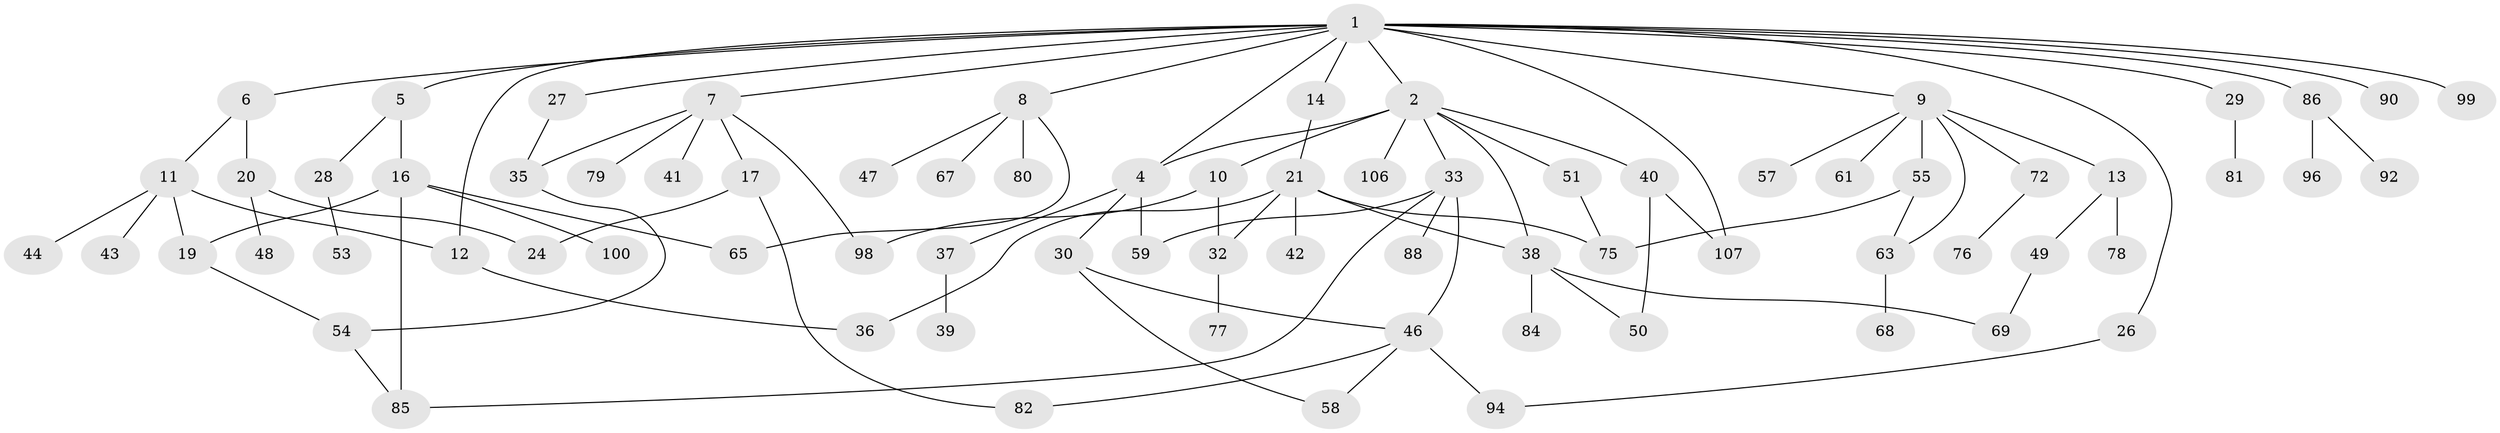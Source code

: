 // Generated by graph-tools (version 1.1) at 2025/23/03/03/25 07:23:35]
// undirected, 76 vertices, 99 edges
graph export_dot {
graph [start="1"]
  node [color=gray90,style=filled];
  1 [super="+3"];
  2 [super="+18"];
  4 [super="+102"];
  5 [super="+97"];
  6 [super="+31"];
  7 [super="+15"];
  8 [super="+73"];
  9 [super="+23"];
  10;
  11 [super="+25"];
  12 [super="+62"];
  13 [super="+52"];
  14;
  16 [super="+93"];
  17 [super="+64"];
  19 [super="+70"];
  20;
  21 [super="+22"];
  24;
  26 [super="+104"];
  27;
  28 [super="+45"];
  29;
  30 [super="+109"];
  32 [super="+103"];
  33 [super="+34"];
  35 [super="+91"];
  36;
  37;
  38 [super="+66"];
  39;
  40 [super="+56"];
  41;
  42;
  43;
  44;
  46 [super="+71"];
  47 [super="+83"];
  48;
  49 [super="+87"];
  50;
  51;
  53;
  54 [super="+89"];
  55 [super="+60"];
  57 [super="+74"];
  58;
  59;
  61;
  63;
  65 [super="+101"];
  67;
  68;
  69;
  72;
  75 [super="+108"];
  76;
  77 [super="+95"];
  78;
  79;
  80;
  81;
  82;
  84;
  85;
  86;
  88;
  90;
  92;
  94 [super="+105"];
  96;
  98;
  99;
  100;
  106;
  107;
  1 -- 2;
  1 -- 4;
  1 -- 9;
  1 -- 12;
  1 -- 26;
  1 -- 86;
  1 -- 99;
  1 -- 5;
  1 -- 6;
  1 -- 7;
  1 -- 8;
  1 -- 107;
  1 -- 14;
  1 -- 90;
  1 -- 27;
  1 -- 29;
  2 -- 10;
  2 -- 40;
  2 -- 106;
  2 -- 33;
  2 -- 51;
  2 -- 4;
  2 -- 38;
  4 -- 30;
  4 -- 37;
  4 -- 59;
  5 -- 16;
  5 -- 28;
  6 -- 11;
  6 -- 20;
  7 -- 17;
  7 -- 35;
  7 -- 41;
  7 -- 79;
  7 -- 98;
  8 -- 47;
  8 -- 67;
  8 -- 80;
  8 -- 65;
  9 -- 13;
  9 -- 55;
  9 -- 57;
  9 -- 61;
  9 -- 72;
  9 -- 63;
  10 -- 32;
  10 -- 98;
  11 -- 43;
  11 -- 44;
  11 -- 12;
  11 -- 19;
  12 -- 36;
  13 -- 49;
  13 -- 78;
  14 -- 21;
  16 -- 19;
  16 -- 65;
  16 -- 100;
  16 -- 85;
  17 -- 24;
  17 -- 82;
  19 -- 54;
  20 -- 24;
  20 -- 48;
  21 -- 42;
  21 -- 32;
  21 -- 36;
  21 -- 38;
  21 -- 75;
  26 -- 94;
  27 -- 35;
  28 -- 53;
  29 -- 81;
  30 -- 46;
  30 -- 58;
  32 -- 77;
  33 -- 85;
  33 -- 88;
  33 -- 59;
  33 -- 46;
  35 -- 54;
  37 -- 39;
  38 -- 50;
  38 -- 69;
  38 -- 84;
  40 -- 50;
  40 -- 107;
  46 -- 94;
  46 -- 58;
  46 -- 82;
  49 -- 69;
  51 -- 75;
  54 -- 85;
  55 -- 63;
  55 -- 75;
  63 -- 68;
  72 -- 76;
  86 -- 92;
  86 -- 96;
}
